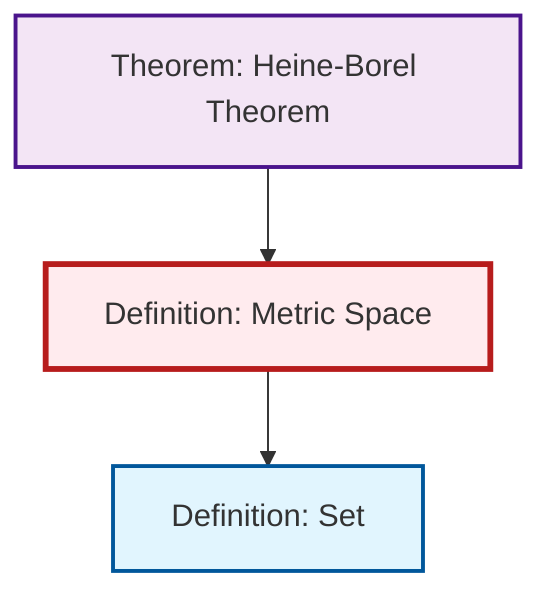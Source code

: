 graph TD
    classDef definition fill:#e1f5fe,stroke:#01579b,stroke-width:2px
    classDef theorem fill:#f3e5f5,stroke:#4a148c,stroke-width:2px
    classDef axiom fill:#fff3e0,stroke:#e65100,stroke-width:2px
    classDef example fill:#e8f5e9,stroke:#1b5e20,stroke-width:2px
    classDef current fill:#ffebee,stroke:#b71c1c,stroke-width:3px
    def-set["Definition: Set"]:::definition
    def-metric-space["Definition: Metric Space"]:::definition
    thm-heine-borel["Theorem: Heine-Borel Theorem"]:::theorem
    thm-heine-borel --> def-metric-space
    def-metric-space --> def-set
    class def-metric-space current